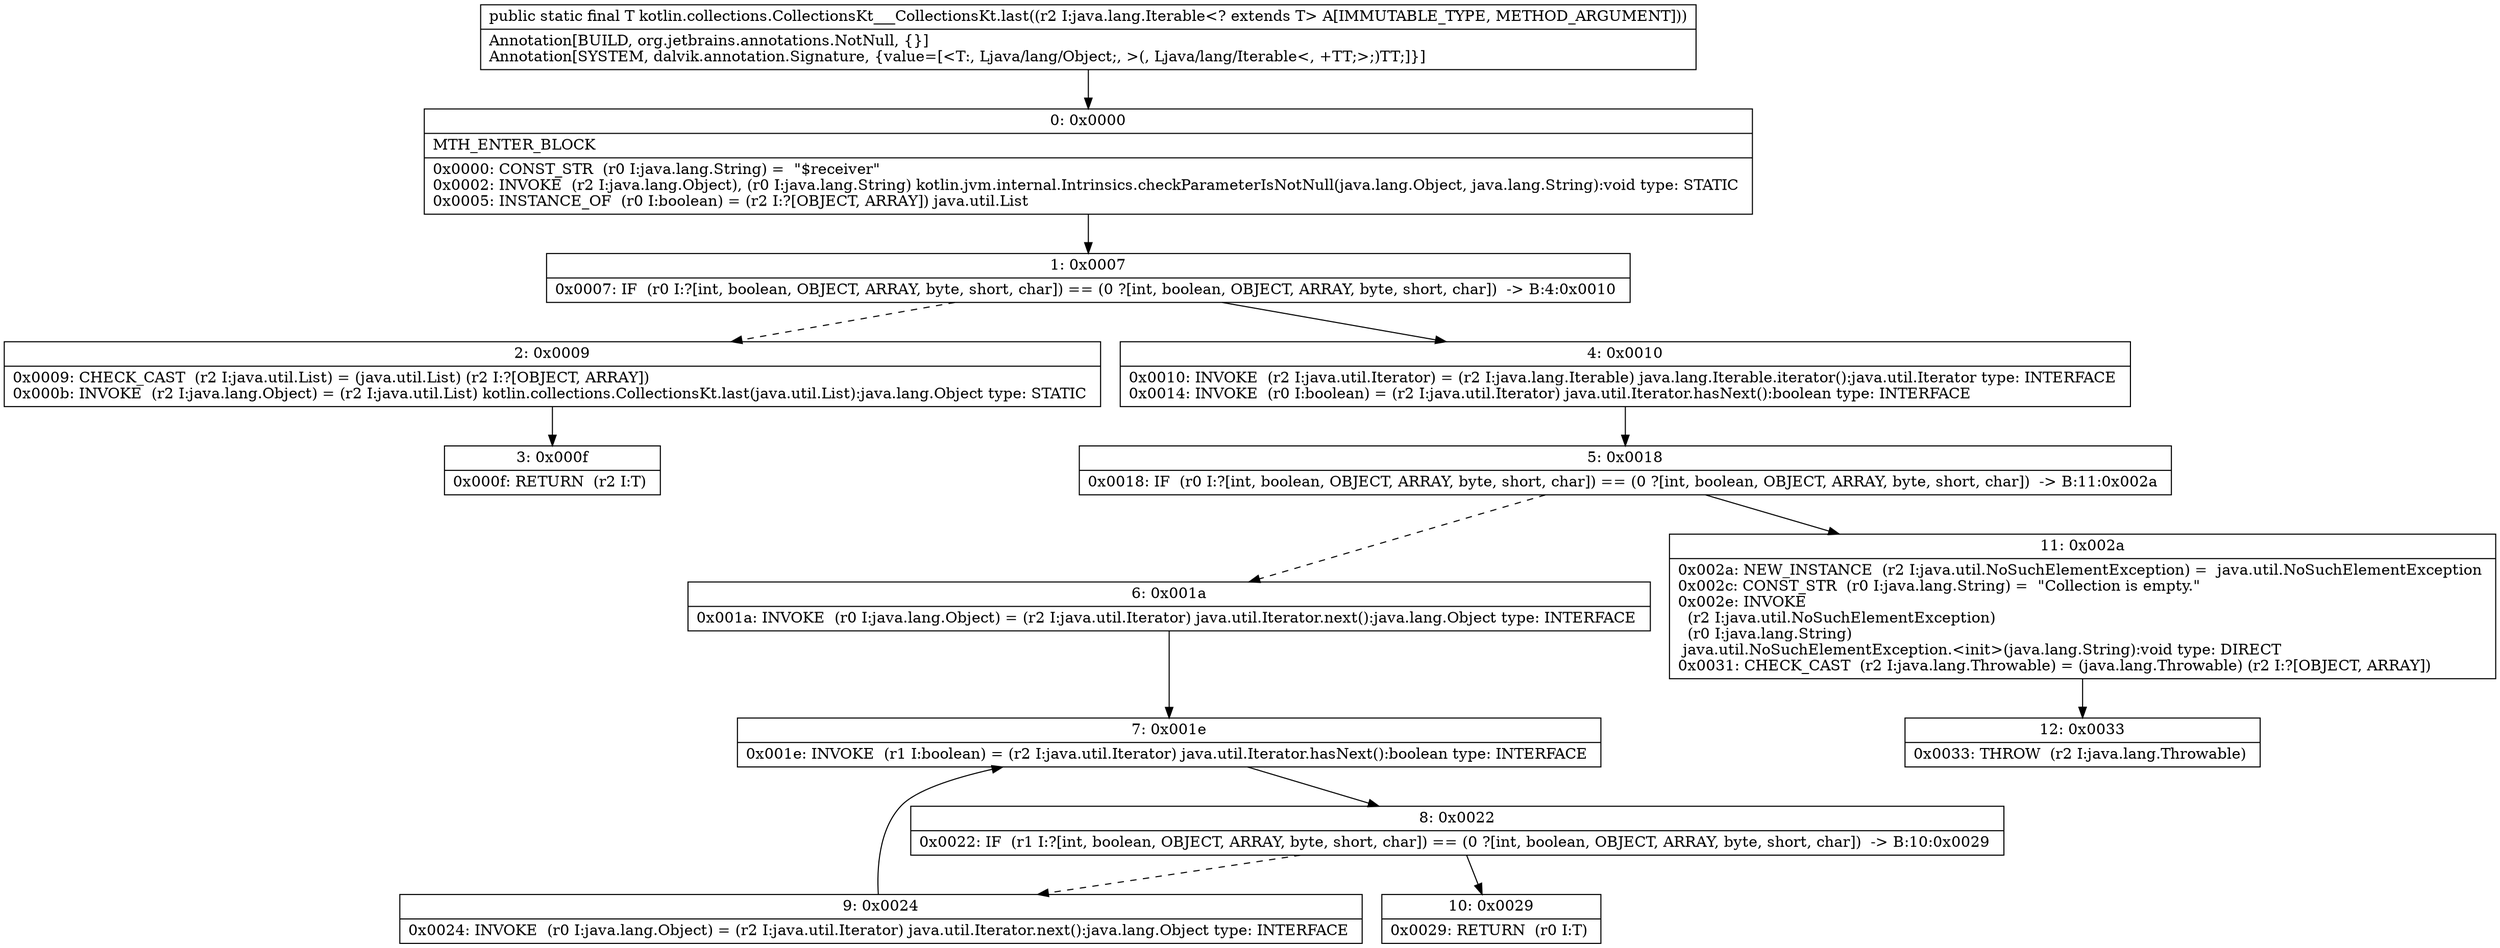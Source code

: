 digraph "CFG forkotlin.collections.CollectionsKt___CollectionsKt.last(Ljava\/lang\/Iterable;)Ljava\/lang\/Object;" {
Node_0 [shape=record,label="{0\:\ 0x0000|MTH_ENTER_BLOCK\l|0x0000: CONST_STR  (r0 I:java.lang.String) =  \"$receiver\" \l0x0002: INVOKE  (r2 I:java.lang.Object), (r0 I:java.lang.String) kotlin.jvm.internal.Intrinsics.checkParameterIsNotNull(java.lang.Object, java.lang.String):void type: STATIC \l0x0005: INSTANCE_OF  (r0 I:boolean) = (r2 I:?[OBJECT, ARRAY]) java.util.List \l}"];
Node_1 [shape=record,label="{1\:\ 0x0007|0x0007: IF  (r0 I:?[int, boolean, OBJECT, ARRAY, byte, short, char]) == (0 ?[int, boolean, OBJECT, ARRAY, byte, short, char])  \-\> B:4:0x0010 \l}"];
Node_2 [shape=record,label="{2\:\ 0x0009|0x0009: CHECK_CAST  (r2 I:java.util.List) = (java.util.List) (r2 I:?[OBJECT, ARRAY]) \l0x000b: INVOKE  (r2 I:java.lang.Object) = (r2 I:java.util.List) kotlin.collections.CollectionsKt.last(java.util.List):java.lang.Object type: STATIC \l}"];
Node_3 [shape=record,label="{3\:\ 0x000f|0x000f: RETURN  (r2 I:T) \l}"];
Node_4 [shape=record,label="{4\:\ 0x0010|0x0010: INVOKE  (r2 I:java.util.Iterator) = (r2 I:java.lang.Iterable) java.lang.Iterable.iterator():java.util.Iterator type: INTERFACE \l0x0014: INVOKE  (r0 I:boolean) = (r2 I:java.util.Iterator) java.util.Iterator.hasNext():boolean type: INTERFACE \l}"];
Node_5 [shape=record,label="{5\:\ 0x0018|0x0018: IF  (r0 I:?[int, boolean, OBJECT, ARRAY, byte, short, char]) == (0 ?[int, boolean, OBJECT, ARRAY, byte, short, char])  \-\> B:11:0x002a \l}"];
Node_6 [shape=record,label="{6\:\ 0x001a|0x001a: INVOKE  (r0 I:java.lang.Object) = (r2 I:java.util.Iterator) java.util.Iterator.next():java.lang.Object type: INTERFACE \l}"];
Node_7 [shape=record,label="{7\:\ 0x001e|0x001e: INVOKE  (r1 I:boolean) = (r2 I:java.util.Iterator) java.util.Iterator.hasNext():boolean type: INTERFACE \l}"];
Node_8 [shape=record,label="{8\:\ 0x0022|0x0022: IF  (r1 I:?[int, boolean, OBJECT, ARRAY, byte, short, char]) == (0 ?[int, boolean, OBJECT, ARRAY, byte, short, char])  \-\> B:10:0x0029 \l}"];
Node_9 [shape=record,label="{9\:\ 0x0024|0x0024: INVOKE  (r0 I:java.lang.Object) = (r2 I:java.util.Iterator) java.util.Iterator.next():java.lang.Object type: INTERFACE \l}"];
Node_10 [shape=record,label="{10\:\ 0x0029|0x0029: RETURN  (r0 I:T) \l}"];
Node_11 [shape=record,label="{11\:\ 0x002a|0x002a: NEW_INSTANCE  (r2 I:java.util.NoSuchElementException) =  java.util.NoSuchElementException \l0x002c: CONST_STR  (r0 I:java.lang.String) =  \"Collection is empty.\" \l0x002e: INVOKE  \l  (r2 I:java.util.NoSuchElementException)\l  (r0 I:java.lang.String)\l java.util.NoSuchElementException.\<init\>(java.lang.String):void type: DIRECT \l0x0031: CHECK_CAST  (r2 I:java.lang.Throwable) = (java.lang.Throwable) (r2 I:?[OBJECT, ARRAY]) \l}"];
Node_12 [shape=record,label="{12\:\ 0x0033|0x0033: THROW  (r2 I:java.lang.Throwable) \l}"];
MethodNode[shape=record,label="{public static final T kotlin.collections.CollectionsKt___CollectionsKt.last((r2 I:java.lang.Iterable\<? extends T\> A[IMMUTABLE_TYPE, METHOD_ARGUMENT]))  | Annotation[BUILD, org.jetbrains.annotations.NotNull, \{\}]\lAnnotation[SYSTEM, dalvik.annotation.Signature, \{value=[\<T:, Ljava\/lang\/Object;, \>(, Ljava\/lang\/Iterable\<, +TT;\>;)TT;]\}]\l}"];
MethodNode -> Node_0;
Node_0 -> Node_1;
Node_1 -> Node_2[style=dashed];
Node_1 -> Node_4;
Node_2 -> Node_3;
Node_4 -> Node_5;
Node_5 -> Node_6[style=dashed];
Node_5 -> Node_11;
Node_6 -> Node_7;
Node_7 -> Node_8;
Node_8 -> Node_9[style=dashed];
Node_8 -> Node_10;
Node_9 -> Node_7;
Node_11 -> Node_12;
}

